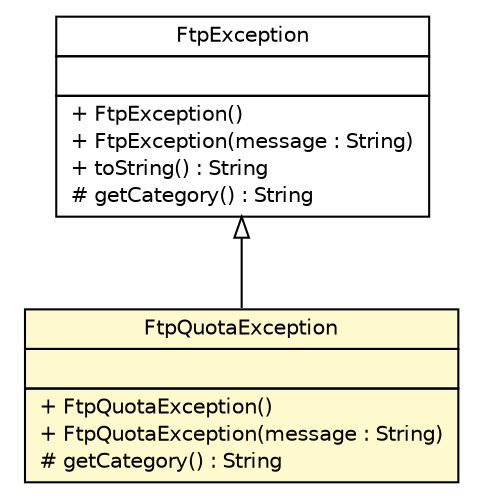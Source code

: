 #!/usr/local/bin/dot
#
# Class diagram 
# Generated by UMLGraph version 5.1 (http://www.umlgraph.org/)
#

digraph G {
	edge [fontname="Helvetica",fontsize=10,labelfontname="Helvetica",labelfontsize=10];
	node [fontname="Helvetica",fontsize=10,shape=plaintext];
	nodesep=0.25;
	ranksep=0.5;
	// com.apporiented.hermesftp.exception.FtpException
	c4371 [label=<<table title="com.apporiented.hermesftp.exception.FtpException" border="0" cellborder="1" cellspacing="0" cellpadding="2" port="p" href="./FtpException.html">
		<tr><td><table border="0" cellspacing="0" cellpadding="1">
<tr><td align="center" balign="center"> FtpException </td></tr>
		</table></td></tr>
		<tr><td><table border="0" cellspacing="0" cellpadding="1">
<tr><td align="left" balign="left">  </td></tr>
		</table></td></tr>
		<tr><td><table border="0" cellspacing="0" cellpadding="1">
<tr><td align="left" balign="left"> + FtpException() </td></tr>
<tr><td align="left" balign="left"> + FtpException(message : String) </td></tr>
<tr><td align="left" balign="left"> + toString() : String </td></tr>
<tr><td align="left" balign="left"> # getCategory() : String </td></tr>
		</table></td></tr>
		</table>>, fontname="Helvetica", fontcolor="black", fontsize=10.0];
	// com.apporiented.hermesftp.exception.FtpQuotaException
	c4374 [label=<<table title="com.apporiented.hermesftp.exception.FtpQuotaException" border="0" cellborder="1" cellspacing="0" cellpadding="2" port="p" bgcolor="lemonChiffon" href="./FtpQuotaException.html">
		<tr><td><table border="0" cellspacing="0" cellpadding="1">
<tr><td align="center" balign="center"> FtpQuotaException </td></tr>
		</table></td></tr>
		<tr><td><table border="0" cellspacing="0" cellpadding="1">
<tr><td align="left" balign="left">  </td></tr>
		</table></td></tr>
		<tr><td><table border="0" cellspacing="0" cellpadding="1">
<tr><td align="left" balign="left"> + FtpQuotaException() </td></tr>
<tr><td align="left" balign="left"> + FtpQuotaException(message : String) </td></tr>
<tr><td align="left" balign="left"> # getCategory() : String </td></tr>
		</table></td></tr>
		</table>>, fontname="Helvetica", fontcolor="black", fontsize=10.0];
	//com.apporiented.hermesftp.exception.FtpQuotaException extends com.apporiented.hermesftp.exception.FtpException
	c4371:p -> c4374:p [dir=back,arrowtail=empty];
}

